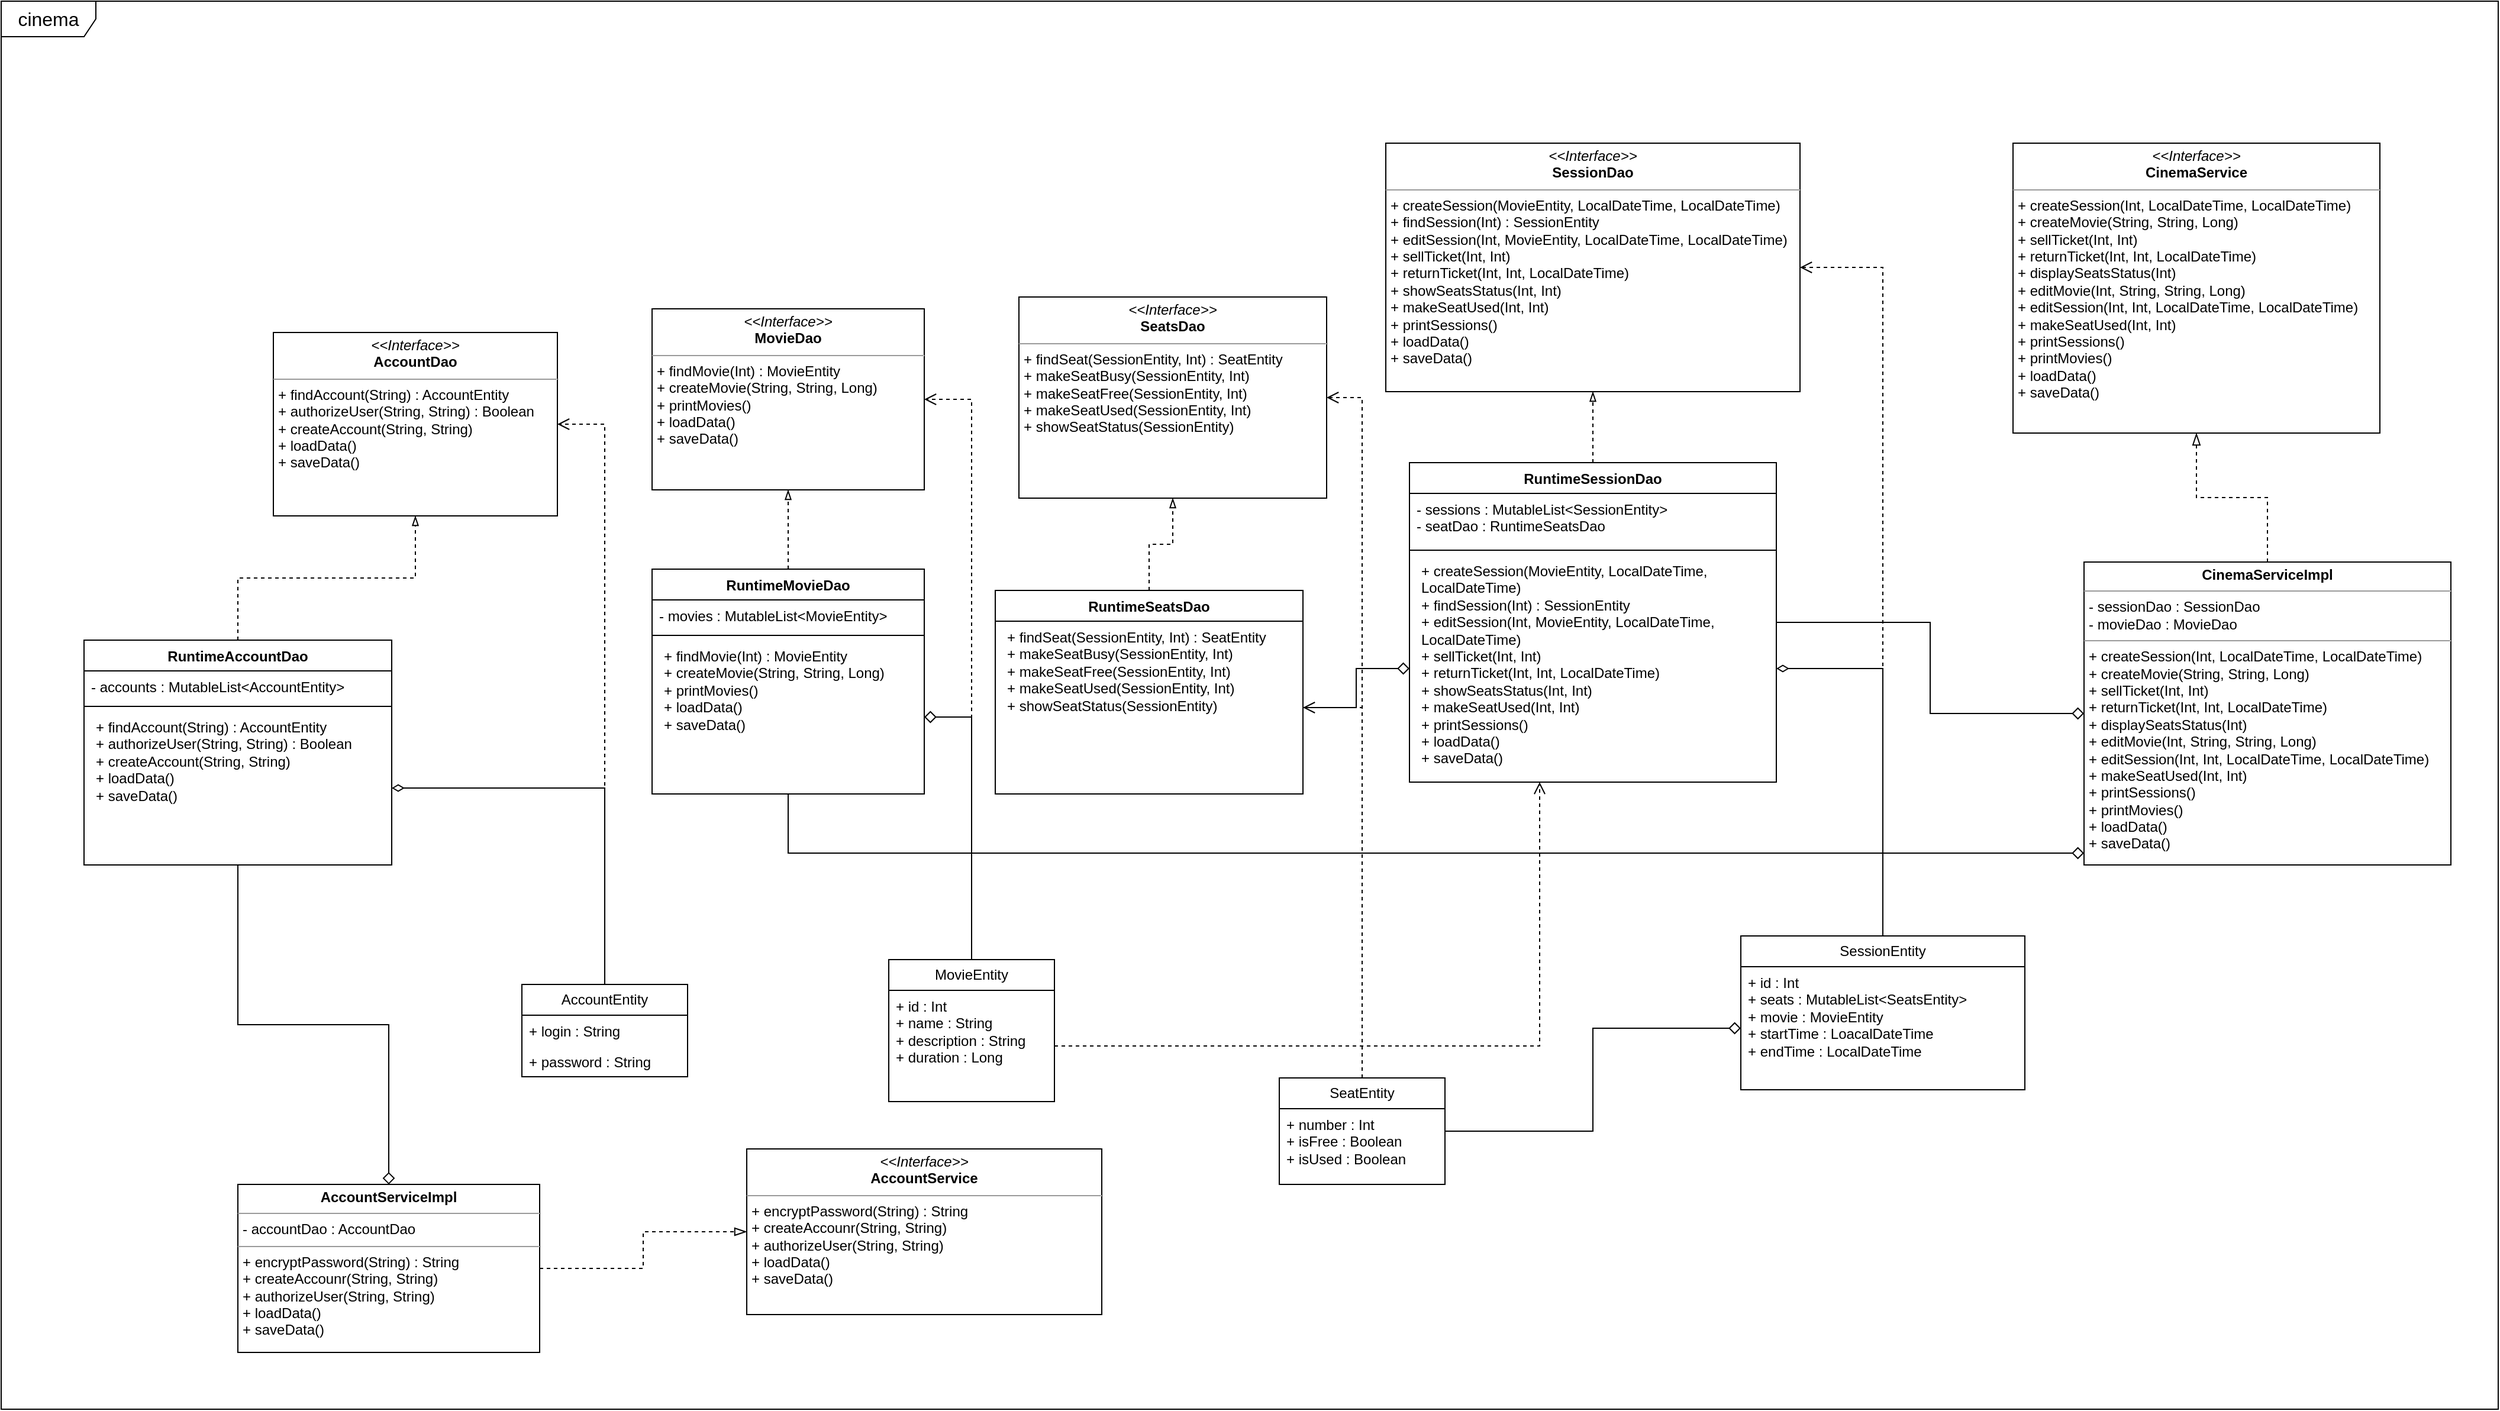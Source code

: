 <mxfile version="22.1.11" type="device">
  <diagram id="C5RBs43oDa-KdzZeNtuy" name="Page-1">
    <mxGraphModel dx="1582" dy="433" grid="1" gridSize="10" guides="1" tooltips="1" connect="1" arrows="1" fold="1" page="1" pageScale="1" pageWidth="827" pageHeight="1169" math="0" shadow="0">
      <root>
        <mxCell id="WIyWlLk6GJQsqaUBKTNV-0" />
        <mxCell id="WIyWlLk6GJQsqaUBKTNV-1" parent="WIyWlLk6GJQsqaUBKTNV-0" />
        <mxCell id="B3MVb3x-W3RFPWmNVF1P-10" value="&lt;p style=&quot;margin:0px;margin-top:4px;text-align:center;&quot;&gt;&lt;i&gt;&amp;lt;&amp;lt;Interface&amp;gt;&amp;gt;&lt;/i&gt;&lt;br&gt;&lt;b&gt;AccountDao&lt;/b&gt;&lt;/p&gt;&lt;hr size=&quot;1&quot;&gt;&lt;p style=&quot;margin:0px;margin-left:4px;&quot;&gt;+ findAccount(String) : AccountEntity&lt;/p&gt;&lt;p style=&quot;margin:0px;margin-left:4px;&quot;&gt;+ authorizeUser(String, String) : Boolean&lt;/p&gt;&lt;p style=&quot;margin:0px;margin-left:4px;&quot;&gt;+ createAccount(String, String)&lt;/p&gt;&lt;p style=&quot;margin:0px;margin-left:4px;&quot;&gt;+ loadData()&lt;/p&gt;&lt;p style=&quot;margin:0px;margin-left:4px;&quot;&gt;+ saveData()&lt;/p&gt;" style="verticalAlign=top;align=left;overflow=fill;fontSize=12;fontFamily=Helvetica;html=1;whiteSpace=wrap;" parent="WIyWlLk6GJQsqaUBKTNV-1" vertex="1">
          <mxGeometry x="70" y="750" width="240" height="155" as="geometry" />
        </mxCell>
        <mxCell id="B3MVb3x-W3RFPWmNVF1P-16" style="edgeStyle=orthogonalEdgeStyle;rounded=0;orthogonalLoop=1;jettySize=auto;html=1;endArrow=blockThin;endFill=0;dashed=1;" parent="WIyWlLk6GJQsqaUBKTNV-1" source="B3MVb3x-W3RFPWmNVF1P-12" target="B3MVb3x-W3RFPWmNVF1P-10" edge="1">
          <mxGeometry relative="1" as="geometry" />
        </mxCell>
        <mxCell id="0skA9V9OaCyGBp22ytUI-12" style="rounded=0;orthogonalLoop=1;jettySize=auto;html=1;fontSize=12;startSize=8;endSize=8;edgeStyle=orthogonalEdgeStyle;endArrow=diamond;endFill=0;" edge="1" parent="WIyWlLk6GJQsqaUBKTNV-1" source="B3MVb3x-W3RFPWmNVF1P-12" target="0skA9V9OaCyGBp22ytUI-1">
          <mxGeometry relative="1" as="geometry" />
        </mxCell>
        <mxCell id="B3MVb3x-W3RFPWmNVF1P-12" value="RuntimeAccountDao" style="swimlane;fontStyle=1;align=center;verticalAlign=top;childLayout=stackLayout;horizontal=1;startSize=26;horizontalStack=0;resizeParent=1;resizeParentMax=0;resizeLast=0;collapsible=1;marginBottom=0;whiteSpace=wrap;html=1;" parent="WIyWlLk6GJQsqaUBKTNV-1" vertex="1">
          <mxGeometry x="-90" y="1010" width="260" height="190" as="geometry" />
        </mxCell>
        <mxCell id="B3MVb3x-W3RFPWmNVF1P-13" value="- accounts :&amp;nbsp;MutableList&amp;lt;AccountEntity&amp;gt;" style="text;strokeColor=none;fillColor=none;align=left;verticalAlign=top;spacingLeft=4;spacingRight=4;overflow=hidden;rotatable=0;points=[[0,0.5],[1,0.5]];portConstraint=eastwest;whiteSpace=wrap;html=1;" parent="B3MVb3x-W3RFPWmNVF1P-12" vertex="1">
          <mxGeometry y="26" width="260" height="26" as="geometry" />
        </mxCell>
        <mxCell id="B3MVb3x-W3RFPWmNVF1P-14" value="" style="line;strokeWidth=1;fillColor=none;align=left;verticalAlign=middle;spacingTop=-1;spacingLeft=3;spacingRight=3;rotatable=0;labelPosition=right;points=[];portConstraint=eastwest;strokeColor=inherit;" parent="B3MVb3x-W3RFPWmNVF1P-12" vertex="1">
          <mxGeometry y="52" width="260" height="8" as="geometry" />
        </mxCell>
        <mxCell id="B3MVb3x-W3RFPWmNVF1P-15" value="&lt;p style=&quot;border-color: var(--border-color); margin: 0px 0px 0px 4px;&quot;&gt;+ findAccount(String) : AccountEntity&lt;/p&gt;&lt;p style=&quot;border-color: var(--border-color); margin: 0px 0px 0px 4px;&quot;&gt;+ authorizeUser(String, String) : Boolean&lt;/p&gt;&lt;p style=&quot;border-color: var(--border-color); margin: 0px 0px 0px 4px;&quot;&gt;+ createAccount(String, String)&lt;/p&gt;&lt;p style=&quot;border-color: var(--border-color); margin: 0px 0px 0px 4px;&quot;&gt;+ loadData()&lt;/p&gt;&lt;p style=&quot;border-color: var(--border-color); margin: 0px 0px 0px 4px;&quot;&gt;+ saveData()&lt;/p&gt;" style="text;strokeColor=none;fillColor=none;align=left;verticalAlign=top;spacingLeft=4;spacingRight=4;overflow=hidden;rotatable=0;points=[[0,0.5],[1,0.5]];portConstraint=eastwest;whiteSpace=wrap;html=1;" parent="B3MVb3x-W3RFPWmNVF1P-12" vertex="1">
          <mxGeometry y="60" width="260" height="130" as="geometry" />
        </mxCell>
        <mxCell id="B3MVb3x-W3RFPWmNVF1P-17" value="&lt;p style=&quot;margin:0px;margin-top:4px;text-align:center;&quot;&gt;&lt;i&gt;&amp;lt;&amp;lt;Interface&amp;gt;&amp;gt;&lt;/i&gt;&lt;br&gt;&lt;b&gt;MovieDao&lt;/b&gt;&lt;/p&gt;&lt;hr size=&quot;1&quot;&gt;&lt;p style=&quot;margin:0px;margin-left:4px;&quot;&gt;+ findMovie(Int) : MovieEntity&lt;/p&gt;&lt;p style=&quot;margin:0px;margin-left:4px;&quot;&gt;+ createMovie(String, String, Long)&lt;/p&gt;&lt;p style=&quot;margin:0px;margin-left:4px;&quot;&gt;+ printMovies()&lt;/p&gt;&lt;p style=&quot;margin:0px;margin-left:4px;&quot;&gt;+ loadData()&lt;/p&gt;&lt;p style=&quot;margin:0px;margin-left:4px;&quot;&gt;+ saveData()&lt;/p&gt;" style="verticalAlign=top;align=left;overflow=fill;fontSize=12;fontFamily=Helvetica;html=1;whiteSpace=wrap;" parent="WIyWlLk6GJQsqaUBKTNV-1" vertex="1">
          <mxGeometry x="390" y="730" width="230" height="153" as="geometry" />
        </mxCell>
        <mxCell id="B3MVb3x-W3RFPWmNVF1P-22" style="edgeStyle=orthogonalEdgeStyle;rounded=0;orthogonalLoop=1;jettySize=auto;html=1;dashed=1;endArrow=blockThin;endFill=0;" parent="WIyWlLk6GJQsqaUBKTNV-1" source="B3MVb3x-W3RFPWmNVF1P-18" target="B3MVb3x-W3RFPWmNVF1P-17" edge="1">
          <mxGeometry relative="1" as="geometry" />
        </mxCell>
        <mxCell id="B3MVb3x-W3RFPWmNVF1P-18" value="RuntimeMovieDao" style="swimlane;fontStyle=1;align=center;verticalAlign=top;childLayout=stackLayout;horizontal=1;startSize=26;horizontalStack=0;resizeParent=1;resizeParentMax=0;resizeLast=0;collapsible=1;marginBottom=0;whiteSpace=wrap;html=1;" parent="WIyWlLk6GJQsqaUBKTNV-1" vertex="1">
          <mxGeometry x="390" y="950" width="230" height="190" as="geometry" />
        </mxCell>
        <mxCell id="B3MVb3x-W3RFPWmNVF1P-19" value="- movies : MutableList&amp;lt;MovieEntity&amp;gt;" style="text;strokeColor=none;fillColor=none;align=left;verticalAlign=top;spacingLeft=4;spacingRight=4;overflow=hidden;rotatable=0;points=[[0,0.5],[1,0.5]];portConstraint=eastwest;whiteSpace=wrap;html=1;" parent="B3MVb3x-W3RFPWmNVF1P-18" vertex="1">
          <mxGeometry y="26" width="230" height="26" as="geometry" />
        </mxCell>
        <mxCell id="B3MVb3x-W3RFPWmNVF1P-20" value="" style="line;strokeWidth=1;fillColor=none;align=left;verticalAlign=middle;spacingTop=-1;spacingLeft=3;spacingRight=3;rotatable=0;labelPosition=right;points=[];portConstraint=eastwest;strokeColor=inherit;" parent="B3MVb3x-W3RFPWmNVF1P-18" vertex="1">
          <mxGeometry y="52" width="230" height="8" as="geometry" />
        </mxCell>
        <mxCell id="B3MVb3x-W3RFPWmNVF1P-21" value="&lt;p style=&quot;border-color: var(--border-color); margin: 0px 0px 0px 4px;&quot;&gt;+ findMovie(Int) : MovieEntity&lt;/p&gt;&lt;p style=&quot;border-color: var(--border-color); margin: 0px 0px 0px 4px;&quot;&gt;+ createMovie(String, String, Long)&lt;/p&gt;&lt;p style=&quot;border-color: var(--border-color); margin: 0px 0px 0px 4px;&quot;&gt;+ printMovies()&lt;/p&gt;&lt;p style=&quot;border-color: var(--border-color); margin: 0px 0px 0px 4px;&quot;&gt;+ loadData()&lt;/p&gt;&lt;p style=&quot;border-color: var(--border-color); margin: 0px 0px 0px 4px;&quot;&gt;+ saveData()&lt;/p&gt;" style="text;strokeColor=none;fillColor=none;align=left;verticalAlign=top;spacingLeft=4;spacingRight=4;overflow=hidden;rotatable=0;points=[[0,0.5],[1,0.5]];portConstraint=eastwest;whiteSpace=wrap;html=1;" parent="B3MVb3x-W3RFPWmNVF1P-18" vertex="1">
          <mxGeometry y="60" width="230" height="130" as="geometry" />
        </mxCell>
        <mxCell id="B3MVb3x-W3RFPWmNVF1P-23" value="&lt;p style=&quot;margin:0px;margin-top:4px;text-align:center;&quot;&gt;&lt;i&gt;&amp;lt;&amp;lt;Interface&amp;gt;&amp;gt;&lt;/i&gt;&lt;br&gt;&lt;b&gt;SeatsDao&lt;/b&gt;&lt;/p&gt;&lt;hr size=&quot;1&quot;&gt;&lt;p style=&quot;margin:0px;margin-left:4px;&quot;&gt;+ findSeat(SessionEntity, Int) : SeatEntity&lt;br&gt;+ makeSeatBusy(SessionEntity, Int)&lt;br&gt;+ makeSeatFree(SessionEntity, Int)&lt;/p&gt;&lt;p style=&quot;margin:0px;margin-left:4px;&quot;&gt;+ makeSeatUsed(SessionEntity, Int)&lt;/p&gt;&lt;p style=&quot;margin:0px;margin-left:4px;&quot;&gt;+ showSeatStatus(SessionEntity)&lt;/p&gt;" style="verticalAlign=top;align=left;overflow=fill;fontSize=12;fontFamily=Helvetica;html=1;whiteSpace=wrap;" parent="WIyWlLk6GJQsqaUBKTNV-1" vertex="1">
          <mxGeometry x="700" y="720" width="260" height="170" as="geometry" />
        </mxCell>
        <mxCell id="B3MVb3x-W3RFPWmNVF1P-28" style="edgeStyle=orthogonalEdgeStyle;rounded=0;orthogonalLoop=1;jettySize=auto;html=1;endArrow=blockThin;endFill=0;dashed=1;" parent="WIyWlLk6GJQsqaUBKTNV-1" source="B3MVb3x-W3RFPWmNVF1P-24" target="B3MVb3x-W3RFPWmNVF1P-23" edge="1">
          <mxGeometry relative="1" as="geometry" />
        </mxCell>
        <mxCell id="B3MVb3x-W3RFPWmNVF1P-24" value="RuntimeSeatsDao" style="swimlane;fontStyle=1;align=center;verticalAlign=top;childLayout=stackLayout;horizontal=1;startSize=26;horizontalStack=0;resizeParent=1;resizeParentMax=0;resizeLast=0;collapsible=1;marginBottom=0;whiteSpace=wrap;html=1;" parent="WIyWlLk6GJQsqaUBKTNV-1" vertex="1">
          <mxGeometry x="680" y="968" width="260" height="172" as="geometry" />
        </mxCell>
        <mxCell id="B3MVb3x-W3RFPWmNVF1P-27" value="&lt;p style=&quot;border-color: var(--border-color); margin: 0px 0px 0px 4px;&quot;&gt;+ findSeat(SessionEntity, Int) : SeatEntity&lt;br style=&quot;border-color: var(--border-color);&quot;&gt;+ makeSeatBusy(SessionEntity, Int)&lt;br style=&quot;border-color: var(--border-color);&quot;&gt;+ makeSeatFree(SessionEntity, Int)&lt;/p&gt;&lt;p style=&quot;border-color: var(--border-color); margin: 0px 0px 0px 4px;&quot;&gt;+ makeSeatUsed(SessionEntity, Int)&lt;/p&gt;&lt;p style=&quot;border-color: var(--border-color); margin: 0px 0px 0px 4px;&quot;&gt;+ showSeatStatus(SessionEntity)&lt;/p&gt;" style="text;strokeColor=none;fillColor=none;align=left;verticalAlign=top;spacingLeft=4;spacingRight=4;overflow=hidden;rotatable=0;points=[[0,0.5],[1,0.5]];portConstraint=eastwest;whiteSpace=wrap;html=1;" parent="B3MVb3x-W3RFPWmNVF1P-24" vertex="1">
          <mxGeometry y="26" width="260" height="146" as="geometry" />
        </mxCell>
        <mxCell id="B3MVb3x-W3RFPWmNVF1P-29" value="&lt;p style=&quot;margin:0px;margin-top:4px;text-align:center;&quot;&gt;&lt;i&gt;&amp;lt;&amp;lt;Interface&amp;gt;&amp;gt;&lt;/i&gt;&lt;br&gt;&lt;b&gt;SessionDao&lt;/b&gt;&lt;/p&gt;&lt;hr size=&quot;1&quot;&gt;&lt;p style=&quot;margin:0px;margin-left:4px;&quot;&gt;+ createSession(MovieEntity, LocalDateTime, LocalDateTime)&lt;/p&gt;&lt;p style=&quot;margin:0px;margin-left:4px;&quot;&gt;+ findSession(Int) : SessionEntity&lt;/p&gt;&lt;p style=&quot;margin:0px;margin-left:4px;&quot;&gt;+ editSession(Int, MovieEntity, LocalDateTime, LocalDateTime)&lt;/p&gt;&lt;p style=&quot;margin:0px;margin-left:4px;&quot;&gt;+ sellTicket(Int, Int&lt;span style=&quot;background-color: initial;&quot;&gt;)&lt;/span&gt;&lt;/p&gt;&lt;p style=&quot;margin:0px;margin-left:4px;&quot;&gt;&lt;span style=&quot;background-color: initial;&quot;&gt;+ returnTicket(Int, Int, LocalDateTime)&lt;/span&gt;&lt;/p&gt;&lt;p style=&quot;margin:0px;margin-left:4px;&quot;&gt;&lt;span style=&quot;background-color: initial;&quot;&gt;+ showSeatsStatus(Int, Int)&lt;/span&gt;&lt;/p&gt;&lt;p style=&quot;margin:0px;margin-left:4px;&quot;&gt;&lt;span style=&quot;background-color: initial;&quot;&gt;+ makeSeatUsed(Int, Int)&lt;/span&gt;&lt;/p&gt;&lt;p style=&quot;margin:0px;margin-left:4px;&quot;&gt;+ printSessions()&lt;/p&gt;&lt;p style=&quot;margin:0px;margin-left:4px;&quot;&gt;+ loadData()&lt;/p&gt;&lt;p style=&quot;margin:0px;margin-left:4px;&quot;&gt;+ saveData()&lt;/p&gt;" style="verticalAlign=top;align=left;overflow=fill;fontSize=12;fontFamily=Helvetica;html=1;whiteSpace=wrap;" parent="WIyWlLk6GJQsqaUBKTNV-1" vertex="1">
          <mxGeometry x="1010" y="590" width="350" height="210" as="geometry" />
        </mxCell>
        <mxCell id="B3MVb3x-W3RFPWmNVF1P-34" style="edgeStyle=orthogonalEdgeStyle;rounded=0;orthogonalLoop=1;jettySize=auto;html=1;endArrow=blockThin;endFill=0;dashed=1;" parent="WIyWlLk6GJQsqaUBKTNV-1" source="B3MVb3x-W3RFPWmNVF1P-30" target="B3MVb3x-W3RFPWmNVF1P-29" edge="1">
          <mxGeometry relative="1" as="geometry" />
        </mxCell>
        <mxCell id="0skA9V9OaCyGBp22ytUI-11" style="rounded=0;orthogonalLoop=1;jettySize=auto;html=1;fontSize=12;startSize=8;endSize=8;edgeStyle=orthogonalEdgeStyle;endArrow=diamond;endFill=0;" edge="1" parent="WIyWlLk6GJQsqaUBKTNV-1" source="B3MVb3x-W3RFPWmNVF1P-30" target="0skA9V9OaCyGBp22ytUI-4">
          <mxGeometry relative="1" as="geometry" />
        </mxCell>
        <mxCell id="B3MVb3x-W3RFPWmNVF1P-30" value="RuntimeSessionDao" style="swimlane;fontStyle=1;align=center;verticalAlign=top;childLayout=stackLayout;horizontal=1;startSize=26;horizontalStack=0;resizeParent=1;resizeParentMax=0;resizeLast=0;collapsible=1;marginBottom=0;whiteSpace=wrap;html=1;" parent="WIyWlLk6GJQsqaUBKTNV-1" vertex="1">
          <mxGeometry x="1030" y="860" width="310" height="270" as="geometry" />
        </mxCell>
        <mxCell id="B3MVb3x-W3RFPWmNVF1P-31" value="- sessions : MutableList&amp;lt;SessionEntity&amp;gt;&lt;br&gt;- seatDao : RuntimeSeatsDao" style="text;strokeColor=none;fillColor=none;align=left;verticalAlign=top;spacingLeft=4;spacingRight=4;overflow=hidden;rotatable=0;points=[[0,0.5],[1,0.5]];portConstraint=eastwest;whiteSpace=wrap;html=1;" parent="B3MVb3x-W3RFPWmNVF1P-30" vertex="1">
          <mxGeometry y="26" width="310" height="44" as="geometry" />
        </mxCell>
        <mxCell id="B3MVb3x-W3RFPWmNVF1P-32" value="" style="line;strokeWidth=1;fillColor=none;align=left;verticalAlign=middle;spacingTop=-1;spacingLeft=3;spacingRight=3;rotatable=0;labelPosition=right;points=[];portConstraint=eastwest;strokeColor=inherit;" parent="B3MVb3x-W3RFPWmNVF1P-30" vertex="1">
          <mxGeometry y="70" width="310" height="8" as="geometry" />
        </mxCell>
        <mxCell id="B3MVb3x-W3RFPWmNVF1P-33" value="&lt;p style=&quot;border-color: var(--border-color); margin: 0px 0px 0px 4px;&quot;&gt;+ createSession(MovieEntity, LocalDateTime, LocalDateTime)&lt;/p&gt;&lt;p style=&quot;border-color: var(--border-color); margin: 0px 0px 0px 4px;&quot;&gt;+ findSession(Int) : SessionEntity&lt;/p&gt;&lt;p style=&quot;border-color: var(--border-color); margin: 0px 0px 0px 4px;&quot;&gt;+ editSession(Int, MovieEntity, LocalDateTime, LocalDateTime)&lt;/p&gt;&lt;p style=&quot;border-color: var(--border-color); margin: 0px 0px 0px 4px;&quot;&gt;+ sellTicket(Int, Int)&lt;/p&gt;&lt;p style=&quot;border-color: var(--border-color); margin: 0px 0px 0px 4px;&quot;&gt;&lt;span style=&quot;border-color: var(--border-color); background-color: initial;&quot;&gt;+ returnTicket(Int, Int, LocalDateTime)&lt;/span&gt;&lt;/p&gt;&lt;p style=&quot;border-color: var(--border-color); margin: 0px 0px 0px 4px;&quot;&gt;&lt;span style=&quot;border-color: var(--border-color); background-color: initial;&quot;&gt;+ showSeatsStatus(Int, Int)&lt;/span&gt;&lt;/p&gt;&lt;p style=&quot;border-color: var(--border-color); margin: 0px 0px 0px 4px;&quot;&gt;&lt;span style=&quot;border-color: var(--border-color); background-color: initial;&quot;&gt;+ makeSeatUsed(Int, Int)&lt;/span&gt;&lt;/p&gt;&lt;p style=&quot;border-color: var(--border-color); margin: 0px 0px 0px 4px;&quot;&gt;+ printSessions()&lt;/p&gt;&lt;p style=&quot;border-color: var(--border-color); margin: 0px 0px 0px 4px;&quot;&gt;+ loadData()&lt;/p&gt;&lt;p style=&quot;border-color: var(--border-color); margin: 0px 0px 0px 4px;&quot;&gt;+ saveData()&lt;/p&gt;" style="text;strokeColor=none;fillColor=none;align=left;verticalAlign=top;spacingLeft=4;spacingRight=4;overflow=hidden;rotatable=0;points=[[0,0.5],[1,0.5]];portConstraint=eastwest;whiteSpace=wrap;html=1;" parent="B3MVb3x-W3RFPWmNVF1P-30" vertex="1">
          <mxGeometry y="78" width="310" height="192" as="geometry" />
        </mxCell>
        <mxCell id="0skA9V9OaCyGBp22ytUI-9" style="edgeStyle=orthogonalEdgeStyle;rounded=0;orthogonalLoop=1;jettySize=auto;html=1;fontSize=12;startSize=8;endSize=8;endArrow=diamondThin;endFill=0;" edge="1" parent="WIyWlLk6GJQsqaUBKTNV-1" source="B3MVb3x-W3RFPWmNVF1P-35" target="B3MVb3x-W3RFPWmNVF1P-15">
          <mxGeometry relative="1" as="geometry" />
        </mxCell>
        <mxCell id="0skA9V9OaCyGBp22ytUI-14" style="edgeStyle=orthogonalEdgeStyle;rounded=0;orthogonalLoop=1;jettySize=auto;html=1;fontSize=12;startSize=8;endSize=8;dashed=1;endArrow=open;endFill=0;entryX=1;entryY=0.5;entryDx=0;entryDy=0;" edge="1" parent="WIyWlLk6GJQsqaUBKTNV-1" source="B3MVb3x-W3RFPWmNVF1P-35" target="B3MVb3x-W3RFPWmNVF1P-10">
          <mxGeometry relative="1" as="geometry" />
        </mxCell>
        <mxCell id="B3MVb3x-W3RFPWmNVF1P-35" value="AccountEntity" style="swimlane;fontStyle=0;childLayout=stackLayout;horizontal=1;startSize=26;fillColor=none;horizontalStack=0;resizeParent=1;resizeParentMax=0;resizeLast=0;collapsible=1;marginBottom=0;whiteSpace=wrap;html=1;" parent="WIyWlLk6GJQsqaUBKTNV-1" vertex="1">
          <mxGeometry x="280" y="1301" width="140" height="78" as="geometry" />
        </mxCell>
        <mxCell id="B3MVb3x-W3RFPWmNVF1P-36" value="+ login : String" style="text;strokeColor=none;fillColor=none;align=left;verticalAlign=top;spacingLeft=4;spacingRight=4;overflow=hidden;rotatable=0;points=[[0,0.5],[1,0.5]];portConstraint=eastwest;whiteSpace=wrap;html=1;" parent="B3MVb3x-W3RFPWmNVF1P-35" vertex="1">
          <mxGeometry y="26" width="140" height="26" as="geometry" />
        </mxCell>
        <mxCell id="B3MVb3x-W3RFPWmNVF1P-37" value="+ password : String" style="text;strokeColor=none;fillColor=none;align=left;verticalAlign=top;spacingLeft=4;spacingRight=4;overflow=hidden;rotatable=0;points=[[0,0.5],[1,0.5]];portConstraint=eastwest;whiteSpace=wrap;html=1;" parent="B3MVb3x-W3RFPWmNVF1P-35" vertex="1">
          <mxGeometry y="52" width="140" height="26" as="geometry" />
        </mxCell>
        <mxCell id="0skA9V9OaCyGBp22ytUI-8" style="edgeStyle=orthogonalEdgeStyle;rounded=0;orthogonalLoop=1;jettySize=auto;html=1;fontSize=12;startSize=8;endSize=8;endArrow=diamond;endFill=0;" edge="1" parent="WIyWlLk6GJQsqaUBKTNV-1" source="B3MVb3x-W3RFPWmNVF1P-39" target="B3MVb3x-W3RFPWmNVF1P-21">
          <mxGeometry relative="1" as="geometry" />
        </mxCell>
        <mxCell id="0skA9V9OaCyGBp22ytUI-15" style="edgeStyle=orthogonalEdgeStyle;rounded=0;orthogonalLoop=1;jettySize=auto;html=1;fontSize=12;startSize=8;endSize=8;dashed=1;endArrow=open;endFill=0;entryX=1;entryY=0.5;entryDx=0;entryDy=0;" edge="1" parent="WIyWlLk6GJQsqaUBKTNV-1" source="B3MVb3x-W3RFPWmNVF1P-39" target="B3MVb3x-W3RFPWmNVF1P-17">
          <mxGeometry relative="1" as="geometry" />
        </mxCell>
        <mxCell id="B3MVb3x-W3RFPWmNVF1P-39" value="MovieEntity" style="swimlane;fontStyle=0;childLayout=stackLayout;horizontal=1;startSize=26;fillColor=none;horizontalStack=0;resizeParent=1;resizeParentMax=0;resizeLast=0;collapsible=1;marginBottom=0;whiteSpace=wrap;html=1;" parent="WIyWlLk6GJQsqaUBKTNV-1" vertex="1">
          <mxGeometry x="590" y="1280" width="140" height="120" as="geometry" />
        </mxCell>
        <mxCell id="B3MVb3x-W3RFPWmNVF1P-40" value="+ id : Int&amp;nbsp;&lt;br&gt;+ name : String&lt;br&gt;+ description : String&lt;br&gt;+ duration : Long" style="text;strokeColor=none;fillColor=none;align=left;verticalAlign=top;spacingLeft=4;spacingRight=4;overflow=hidden;rotatable=0;points=[[0,0.5],[1,0.5]];portConstraint=eastwest;whiteSpace=wrap;html=1;" parent="B3MVb3x-W3RFPWmNVF1P-39" vertex="1">
          <mxGeometry y="26" width="140" height="94" as="geometry" />
        </mxCell>
        <mxCell id="0skA9V9OaCyGBp22ytUI-10" style="edgeStyle=orthogonalEdgeStyle;rounded=0;orthogonalLoop=1;jettySize=auto;html=1;fontSize=12;startSize=8;endSize=8;endArrow=diamond;endFill=0;" edge="1" parent="WIyWlLk6GJQsqaUBKTNV-1" source="B3MVb3x-W3RFPWmNVF1P-43" target="B3MVb3x-W3RFPWmNVF1P-48">
          <mxGeometry relative="1" as="geometry" />
        </mxCell>
        <mxCell id="0skA9V9OaCyGBp22ytUI-16" style="edgeStyle=orthogonalEdgeStyle;rounded=0;orthogonalLoop=1;jettySize=auto;html=1;fontSize=12;startSize=8;endSize=8;dashed=1;endArrow=open;endFill=0;entryX=1;entryY=0.5;entryDx=0;entryDy=0;" edge="1" parent="WIyWlLk6GJQsqaUBKTNV-1" source="B3MVb3x-W3RFPWmNVF1P-43" target="B3MVb3x-W3RFPWmNVF1P-23">
          <mxGeometry relative="1" as="geometry" />
        </mxCell>
        <mxCell id="0skA9V9OaCyGBp22ytUI-17" style="edgeStyle=orthogonalEdgeStyle;rounded=0;orthogonalLoop=1;jettySize=auto;html=1;fontSize=12;startSize=8;endSize=8;dashed=1;endArrow=open;endFill=0;" edge="1" parent="WIyWlLk6GJQsqaUBKTNV-1" source="B3MVb3x-W3RFPWmNVF1P-43" target="B3MVb3x-W3RFPWmNVF1P-27">
          <mxGeometry relative="1" as="geometry" />
        </mxCell>
        <mxCell id="B3MVb3x-W3RFPWmNVF1P-43" value="SeatEntity" style="swimlane;fontStyle=0;childLayout=stackLayout;horizontal=1;startSize=26;fillColor=none;horizontalStack=0;resizeParent=1;resizeParentMax=0;resizeLast=0;collapsible=1;marginBottom=0;whiteSpace=wrap;html=1;" parent="WIyWlLk6GJQsqaUBKTNV-1" vertex="1">
          <mxGeometry x="920" y="1380" width="140" height="90" as="geometry" />
        </mxCell>
        <mxCell id="B3MVb3x-W3RFPWmNVF1P-44" value="+ number : Int&lt;br&gt;+ isFree : Boolean&lt;br&gt;+ isUsed : Boolean" style="text;strokeColor=none;fillColor=none;align=left;verticalAlign=top;spacingLeft=4;spacingRight=4;overflow=hidden;rotatable=0;points=[[0,0.5],[1,0.5]];portConstraint=eastwest;whiteSpace=wrap;html=1;" parent="B3MVb3x-W3RFPWmNVF1P-43" vertex="1">
          <mxGeometry y="26" width="140" height="64" as="geometry" />
        </mxCell>
        <mxCell id="0skA9V9OaCyGBp22ytUI-6" style="edgeStyle=orthogonalEdgeStyle;rounded=0;orthogonalLoop=1;jettySize=auto;html=1;fontSize=12;startSize=8;endSize=8;endArrow=diamondThin;endFill=0;" edge="1" parent="WIyWlLk6GJQsqaUBKTNV-1" source="B3MVb3x-W3RFPWmNVF1P-47" target="B3MVb3x-W3RFPWmNVF1P-33">
          <mxGeometry relative="1" as="geometry" />
        </mxCell>
        <mxCell id="0skA9V9OaCyGBp22ytUI-19" style="edgeStyle=orthogonalEdgeStyle;rounded=0;orthogonalLoop=1;jettySize=auto;html=1;fontSize=12;startSize=8;endSize=8;endArrow=open;endFill=0;entryX=1;entryY=0.5;entryDx=0;entryDy=0;dashed=1;" edge="1" parent="WIyWlLk6GJQsqaUBKTNV-1" source="B3MVb3x-W3RFPWmNVF1P-47" target="B3MVb3x-W3RFPWmNVF1P-29">
          <mxGeometry relative="1" as="geometry" />
        </mxCell>
        <mxCell id="B3MVb3x-W3RFPWmNVF1P-47" value="SessionEntity" style="swimlane;fontStyle=0;childLayout=stackLayout;horizontal=1;startSize=26;fillColor=none;horizontalStack=0;resizeParent=1;resizeParentMax=0;resizeLast=0;collapsible=1;marginBottom=0;whiteSpace=wrap;html=1;" parent="WIyWlLk6GJQsqaUBKTNV-1" vertex="1">
          <mxGeometry x="1310" y="1260" width="240" height="130" as="geometry" />
        </mxCell>
        <mxCell id="B3MVb3x-W3RFPWmNVF1P-48" value="+ id : Int&lt;br&gt;+ seats : MutableList&amp;lt;SeatsEntity&amp;gt;&lt;br&gt;+ movie : MovieEntity&lt;br&gt;+ startTime : LoacalDateTime&lt;br&gt;+ endTime : LocalDateTime" style="text;strokeColor=none;fillColor=none;align=left;verticalAlign=top;spacingLeft=4;spacingRight=4;overflow=hidden;rotatable=0;points=[[0,0.5],[1,0.5]];portConstraint=eastwest;whiteSpace=wrap;html=1;" parent="B3MVb3x-W3RFPWmNVF1P-47" vertex="1">
          <mxGeometry y="26" width="240" height="104" as="geometry" />
        </mxCell>
        <mxCell id="0skA9V9OaCyGBp22ytUI-0" value="&lt;p style=&quot;margin:0px;margin-top:4px;text-align:center;&quot;&gt;&lt;i&gt;&amp;lt;&amp;lt;Interface&amp;gt;&amp;gt;&lt;/i&gt;&lt;br&gt;&lt;b&gt;AccountService&lt;/b&gt;&lt;/p&gt;&lt;hr size=&quot;1&quot;&gt;&lt;p style=&quot;margin:0px;margin-left:4px;&quot;&gt;+ encryptPassword(String) : String&lt;/p&gt;&lt;p style=&quot;margin:0px;margin-left:4px;&quot;&gt;+ createAccounr(String, String)&lt;/p&gt;&lt;p style=&quot;margin:0px;margin-left:4px;&quot;&gt;+ authorizeUser(String, String)&lt;/p&gt;&lt;p style=&quot;margin:0px;margin-left:4px;&quot;&gt;+ loadData()&lt;/p&gt;&lt;p style=&quot;margin:0px;margin-left:4px;&quot;&gt;+ saveData()&lt;/p&gt;" style="verticalAlign=top;align=left;overflow=fill;fontSize=12;fontFamily=Helvetica;html=1;whiteSpace=wrap;" vertex="1" parent="WIyWlLk6GJQsqaUBKTNV-1">
          <mxGeometry x="470" y="1440" width="300" height="140" as="geometry" />
        </mxCell>
        <mxCell id="0skA9V9OaCyGBp22ytUI-2" style="edgeStyle=orthogonalEdgeStyle;rounded=0;orthogonalLoop=1;jettySize=auto;html=1;fontSize=12;startSize=8;endSize=8;endArrow=blockThin;endFill=0;dashed=1;" edge="1" parent="WIyWlLk6GJQsqaUBKTNV-1" source="0skA9V9OaCyGBp22ytUI-1" target="0skA9V9OaCyGBp22ytUI-0">
          <mxGeometry relative="1" as="geometry" />
        </mxCell>
        <mxCell id="0skA9V9OaCyGBp22ytUI-1" value="&lt;p style=&quot;margin:0px;margin-top:4px;text-align:center;&quot;&gt;&lt;b&gt;AccountServiceImpl&lt;/b&gt;&lt;/p&gt;&lt;hr size=&quot;1&quot;&gt;&lt;p style=&quot;margin:0px;margin-left:4px;&quot;&gt;- accountDao : AccountDao&lt;/p&gt;&lt;hr size=&quot;1&quot;&gt;&lt;p style=&quot;border-color: var(--border-color); margin: 0px 0px 0px 4px;&quot;&gt;+ encryptPassword(String) : String&lt;/p&gt;&lt;p style=&quot;border-color: var(--border-color); margin: 0px 0px 0px 4px;&quot;&gt;+ createAccounr(String, String)&lt;/p&gt;&lt;p style=&quot;border-color: var(--border-color); margin: 0px 0px 0px 4px;&quot;&gt;+ authorizeUser(String, String)&lt;/p&gt;&lt;p style=&quot;border-color: var(--border-color); margin: 0px 0px 0px 4px;&quot;&gt;+ loadData()&lt;/p&gt;&lt;p style=&quot;border-color: var(--border-color); margin: 0px 0px 0px 4px;&quot;&gt;+ saveData()&lt;/p&gt;" style="verticalAlign=top;align=left;overflow=fill;fontSize=12;fontFamily=Helvetica;html=1;whiteSpace=wrap;" vertex="1" parent="WIyWlLk6GJQsqaUBKTNV-1">
          <mxGeometry x="40" y="1470" width="255" height="142" as="geometry" />
        </mxCell>
        <mxCell id="0skA9V9OaCyGBp22ytUI-3" value="&lt;p style=&quot;margin:0px;margin-top:4px;text-align:center;&quot;&gt;&lt;i&gt;&amp;lt;&amp;lt;Interface&amp;gt;&amp;gt;&lt;/i&gt;&lt;br&gt;&lt;b&gt;CinemaService&lt;/b&gt;&lt;/p&gt;&lt;hr size=&quot;1&quot;&gt;&lt;p style=&quot;margin:0px;margin-left:4px;&quot;&gt;+ createSession(Int, LocalDateTime, LocalDateTime)&lt;/p&gt;&lt;p style=&quot;margin:0px;margin-left:4px;&quot;&gt;+ createMovie(String, String, Long)&lt;/p&gt;&lt;p style=&quot;margin:0px;margin-left:4px;&quot;&gt;+ sellTicket(Int, Int)&lt;/p&gt;&lt;p style=&quot;margin:0px;margin-left:4px;&quot;&gt;+ returnTicket(Int, Int, LocalDateTime)&lt;/p&gt;&lt;p style=&quot;margin:0px;margin-left:4px;&quot;&gt;+ displaySeatsStatus(Int)&lt;/p&gt;&lt;p style=&quot;margin:0px;margin-left:4px;&quot;&gt;+ editMovie(Int, String, String, Long)&lt;/p&gt;&lt;p style=&quot;margin:0px;margin-left:4px;&quot;&gt;+ editSession(Int, Int, LocalDateTime, LocalDateTime)&lt;/p&gt;&lt;p style=&quot;margin:0px;margin-left:4px;&quot;&gt;+ makeSeatUsed(Int, Int)&lt;/p&gt;&lt;p style=&quot;margin:0px;margin-left:4px;&quot;&gt;+ printSessions()&lt;/p&gt;&lt;p style=&quot;margin:0px;margin-left:4px;&quot;&gt;+ printMovies()&lt;/p&gt;&lt;p style=&quot;margin:0px;margin-left:4px;&quot;&gt;+ loadData()&lt;/p&gt;&lt;p style=&quot;margin:0px;margin-left:4px;&quot;&gt;+ saveData()&lt;/p&gt;" style="verticalAlign=top;align=left;overflow=fill;fontSize=12;fontFamily=Helvetica;html=1;whiteSpace=wrap;" vertex="1" parent="WIyWlLk6GJQsqaUBKTNV-1">
          <mxGeometry x="1540" y="590" width="310" height="245" as="geometry" />
        </mxCell>
        <mxCell id="0skA9V9OaCyGBp22ytUI-5" style="edgeStyle=orthogonalEdgeStyle;rounded=0;orthogonalLoop=1;jettySize=auto;html=1;fontSize=12;startSize=8;endSize=8;endArrow=blockThin;endFill=0;dashed=1;" edge="1" parent="WIyWlLk6GJQsqaUBKTNV-1" source="0skA9V9OaCyGBp22ytUI-4" target="0skA9V9OaCyGBp22ytUI-3">
          <mxGeometry relative="1" as="geometry" />
        </mxCell>
        <mxCell id="0skA9V9OaCyGBp22ytUI-4" value="&lt;p style=&quot;margin:0px;margin-top:4px;text-align:center;&quot;&gt;&lt;b&gt;CinemaServiceImpl&lt;/b&gt;&lt;/p&gt;&lt;hr size=&quot;1&quot;&gt;&lt;p style=&quot;margin:0px;margin-left:4px;&quot;&gt;- sessionDao : SessionDao&lt;/p&gt;&lt;p style=&quot;margin:0px;margin-left:4px;&quot;&gt;- movieDao : MovieDao&lt;/p&gt;&lt;hr size=&quot;1&quot;&gt;&lt;p style=&quot;border-color: var(--border-color); margin: 0px 0px 0px 4px;&quot;&gt;+ createSession(Int, LocalDateTime, LocalDateTime)&lt;/p&gt;&lt;p style=&quot;border-color: var(--border-color); margin: 0px 0px 0px 4px;&quot;&gt;+ createMovie(String, String, Long)&lt;/p&gt;&lt;p style=&quot;border-color: var(--border-color); margin: 0px 0px 0px 4px;&quot;&gt;+ sellTicket(Int, Int)&lt;/p&gt;&lt;p style=&quot;border-color: var(--border-color); margin: 0px 0px 0px 4px;&quot;&gt;+ returnTicket(Int, Int, LocalDateTime)&lt;/p&gt;&lt;p style=&quot;border-color: var(--border-color); margin: 0px 0px 0px 4px;&quot;&gt;+ displaySeatsStatus(Int)&lt;/p&gt;&lt;p style=&quot;border-color: var(--border-color); margin: 0px 0px 0px 4px;&quot;&gt;+ editMovie(Int, String, String, Long)&lt;/p&gt;&lt;p style=&quot;border-color: var(--border-color); margin: 0px 0px 0px 4px;&quot;&gt;+ editSession(Int, Int, LocalDateTime, LocalDateTime)&lt;/p&gt;&lt;p style=&quot;border-color: var(--border-color); margin: 0px 0px 0px 4px;&quot;&gt;+ makeSeatUsed(Int, Int)&lt;/p&gt;&lt;p style=&quot;border-color: var(--border-color); margin: 0px 0px 0px 4px;&quot;&gt;+ printSessions()&lt;/p&gt;&lt;p style=&quot;border-color: var(--border-color); margin: 0px 0px 0px 4px;&quot;&gt;+ printMovies()&lt;/p&gt;&lt;p style=&quot;border-color: var(--border-color); margin: 0px 0px 0px 4px;&quot;&gt;+ loadData()&lt;/p&gt;&lt;p style=&quot;border-color: var(--border-color); margin: 0px 0px 0px 4px;&quot;&gt;+ saveData()&lt;/p&gt;" style="verticalAlign=top;align=left;overflow=fill;fontSize=12;fontFamily=Helvetica;html=1;whiteSpace=wrap;" vertex="1" parent="WIyWlLk6GJQsqaUBKTNV-1">
          <mxGeometry x="1600" y="944" width="310" height="256" as="geometry" />
        </mxCell>
        <mxCell id="0skA9V9OaCyGBp22ytUI-7" style="edgeStyle=orthogonalEdgeStyle;rounded=0;orthogonalLoop=1;jettySize=auto;html=1;fontSize=12;startSize=8;endSize=8;endArrow=diamond;endFill=0;" edge="1" parent="WIyWlLk6GJQsqaUBKTNV-1" source="B3MVb3x-W3RFPWmNVF1P-27" target="B3MVb3x-W3RFPWmNVF1P-33">
          <mxGeometry relative="1" as="geometry" />
        </mxCell>
        <mxCell id="0skA9V9OaCyGBp22ytUI-20" style="edgeStyle=orthogonalEdgeStyle;rounded=0;orthogonalLoop=1;jettySize=auto;html=1;fontSize=12;startSize=8;endSize=8;endArrow=diamond;endFill=0;" edge="1" parent="WIyWlLk6GJQsqaUBKTNV-1" source="B3MVb3x-W3RFPWmNVF1P-21" target="0skA9V9OaCyGBp22ytUI-4">
          <mxGeometry relative="1" as="geometry">
            <Array as="points">
              <mxPoint x="505" y="1190" />
            </Array>
          </mxGeometry>
        </mxCell>
        <mxCell id="0skA9V9OaCyGBp22ytUI-21" style="edgeStyle=orthogonalEdgeStyle;rounded=0;orthogonalLoop=1;jettySize=auto;html=1;fontSize=12;startSize=8;endSize=8;dashed=1;endArrow=open;endFill=0;" edge="1" parent="WIyWlLk6GJQsqaUBKTNV-1" source="B3MVb3x-W3RFPWmNVF1P-40" target="B3MVb3x-W3RFPWmNVF1P-33">
          <mxGeometry relative="1" as="geometry">
            <Array as="points">
              <mxPoint x="1140" y="1353" />
            </Array>
          </mxGeometry>
        </mxCell>
        <mxCell id="0skA9V9OaCyGBp22ytUI-22" value="cinema" style="shape=umlFrame;whiteSpace=wrap;html=1;pointerEvents=0;fontSize=16;width=80;height=30;" vertex="1" parent="WIyWlLk6GJQsqaUBKTNV-1">
          <mxGeometry x="-160" y="470" width="2110" height="1190" as="geometry" />
        </mxCell>
      </root>
    </mxGraphModel>
  </diagram>
</mxfile>
